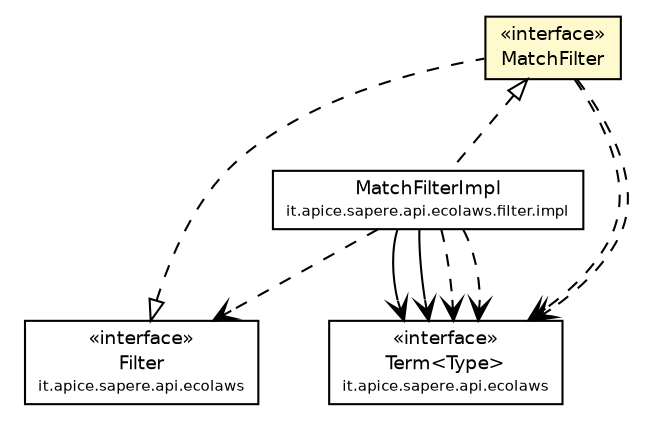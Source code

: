 #!/usr/local/bin/dot
#
# Class diagram 
# Generated by UmlGraph version 4.4 (http://www.spinellis.gr/sw/umlgraph)
#

digraph G {
	edge [fontname="Helvetica",fontsize=10,labelfontname="Helvetica",labelfontsize=10];
	node [fontname="Helvetica",fontsize=10,shape=plaintext];
	// it.apice.sapere.api.ecolaws.Term<Type>
	c18058 [label=<<table border="0" cellborder="1" cellspacing="0" cellpadding="2" port="p" href="../Term.html">
		<tr><td><table border="0" cellspacing="0" cellpadding="1">
			<tr><td> &laquo;interface&raquo; </td></tr>
			<tr><td> Term&lt;Type&gt; </td></tr>
			<tr><td><font point-size="7.0"> it.apice.sapere.api.ecolaws </font></td></tr>
		</table></td></tr>
		</table>>, fontname="Helvetica", fontcolor="black", fontsize=9.0];
	// it.apice.sapere.api.ecolaws.Filter
	c18062 [label=<<table border="0" cellborder="1" cellspacing="0" cellpadding="2" port="p" href="../Filter.html">
		<tr><td><table border="0" cellspacing="0" cellpadding="1">
			<tr><td> &laquo;interface&raquo; </td></tr>
			<tr><td> Filter </td></tr>
			<tr><td><font point-size="7.0"> it.apice.sapere.api.ecolaws </font></td></tr>
		</table></td></tr>
		</table>>, fontname="Helvetica", fontcolor="black", fontsize=9.0];
	// it.apice.sapere.api.ecolaws.filters.MatchFilter
	c18066 [label=<<table border="0" cellborder="1" cellspacing="0" cellpadding="2" port="p" bgcolor="lemonChiffon" href="./MatchFilter.html">
		<tr><td><table border="0" cellspacing="0" cellpadding="1">
			<tr><td> &laquo;interface&raquo; </td></tr>
			<tr><td> MatchFilter </td></tr>
		</table></td></tr>
		</table>>, fontname="Helvetica", fontcolor="black", fontsize=9.0];
	// it.apice.sapere.api.ecolaws.filter.impl.MatchFilterImpl
	c18153 [label=<<table border="0" cellborder="1" cellspacing="0" cellpadding="2" port="p" href="../filter/impl/MatchFilterImpl.html">
		<tr><td><table border="0" cellspacing="0" cellpadding="1">
			<tr><td> MatchFilterImpl </td></tr>
			<tr><td><font point-size="7.0"> it.apice.sapere.api.ecolaws.filter.impl </font></td></tr>
		</table></td></tr>
		</table>>, fontname="Helvetica", fontcolor="black", fontsize=9.0];
	//it.apice.sapere.api.ecolaws.filters.MatchFilter implements it.apice.sapere.api.ecolaws.Filter
	c18062:p -> c18066:p [dir=back,arrowtail=empty,style=dashed];
	//it.apice.sapere.api.ecolaws.filter.impl.MatchFilterImpl implements it.apice.sapere.api.ecolaws.filters.MatchFilter
	c18066:p -> c18153:p [dir=back,arrowtail=empty,style=dashed];
	// it.apice.sapere.api.ecolaws.filter.impl.MatchFilterImpl NAVASSOC it.apice.sapere.api.ecolaws.Term<Type>
	c18153:p -> c18058:p [taillabel="", label="", headlabel="", fontname="Helvetica", fontcolor="black", fontsize=10.0, color="black", arrowhead=open];
	// it.apice.sapere.api.ecolaws.filter.impl.MatchFilterImpl NAVASSOC it.apice.sapere.api.ecolaws.Term<Type>
	c18153:p -> c18058:p [taillabel="", label="", headlabel="", fontname="Helvetica", fontcolor="black", fontsize=10.0, color="black", arrowhead=open];
	// it.apice.sapere.api.ecolaws.filters.MatchFilter DEPEND it.apice.sapere.api.ecolaws.Term<Type>
	c18066:p -> c18058:p [taillabel="", label="", headlabel="", fontname="Helvetica", fontcolor="black", fontsize=10.0, color="black", arrowhead=open, style=dashed];
	// it.apice.sapere.api.ecolaws.filters.MatchFilter DEPEND it.apice.sapere.api.ecolaws.Term<Type>
	c18066:p -> c18058:p [taillabel="", label="", headlabel="", fontname="Helvetica", fontcolor="black", fontsize=10.0, color="black", arrowhead=open, style=dashed];
	// it.apice.sapere.api.ecolaws.filter.impl.MatchFilterImpl DEPEND it.apice.sapere.api.ecolaws.Filter
	c18153:p -> c18062:p [taillabel="", label="", headlabel="", fontname="Helvetica", fontcolor="black", fontsize=10.0, color="black", arrowhead=open, style=dashed];
	// it.apice.sapere.api.ecolaws.filter.impl.MatchFilterImpl DEPEND it.apice.sapere.api.ecolaws.Term<Type>
	c18153:p -> c18058:p [taillabel="", label="", headlabel="", fontname="Helvetica", fontcolor="black", fontsize=10.0, color="black", arrowhead=open, style=dashed];
	// it.apice.sapere.api.ecolaws.filter.impl.MatchFilterImpl DEPEND it.apice.sapere.api.ecolaws.Term<Type>
	c18153:p -> c18058:p [taillabel="", label="", headlabel="", fontname="Helvetica", fontcolor="black", fontsize=10.0, color="black", arrowhead=open, style=dashed];
}

